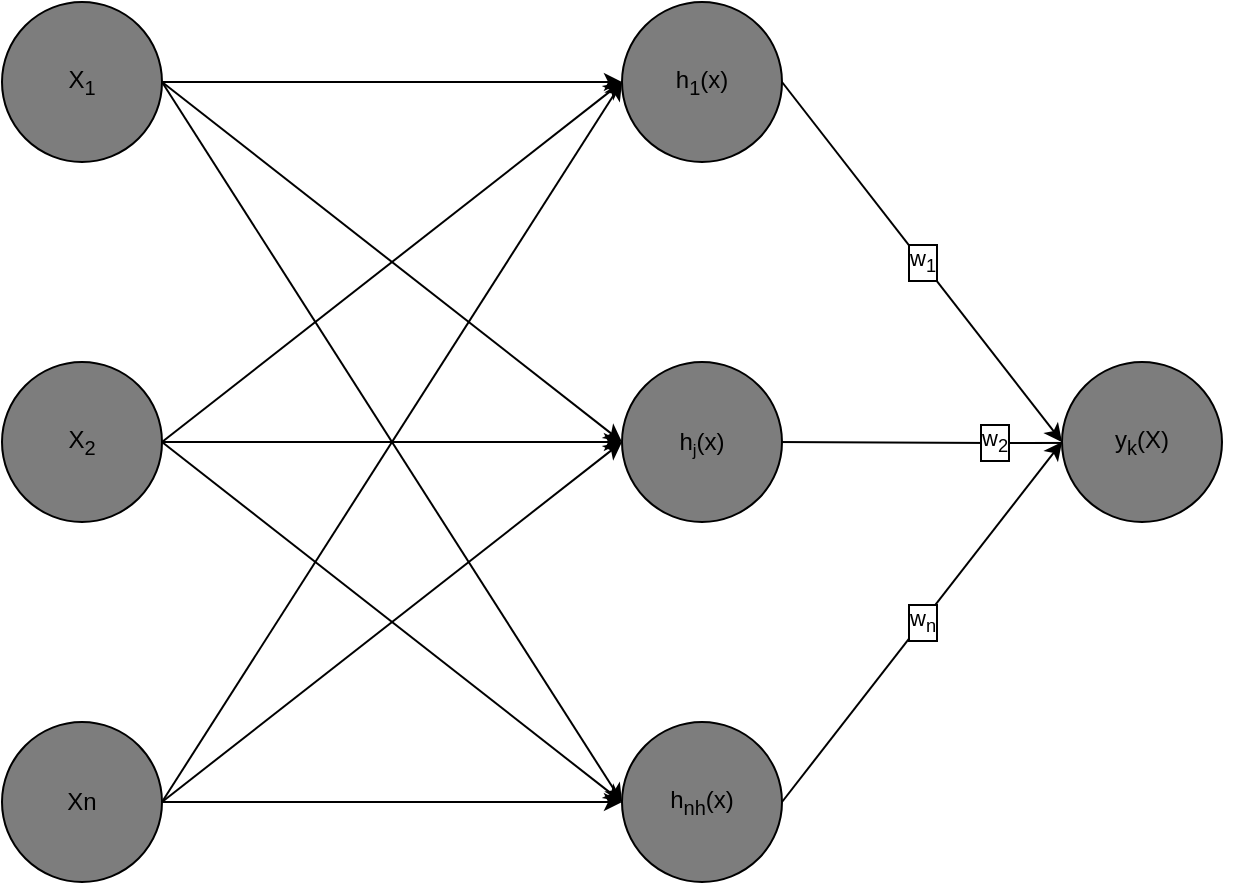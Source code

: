 <mxfile version="21.5.0" type="device">
  <diagram name="Page-1" id="o2uaHp4hZgBTziHo9NyK">
    <mxGraphModel dx="2049" dy="1137" grid="1" gridSize="10" guides="1" tooltips="1" connect="1" arrows="1" fold="1" page="1" pageScale="1" pageWidth="850" pageHeight="1100" math="0" shadow="0">
      <root>
        <mxCell id="0" />
        <mxCell id="1" parent="0" />
        <mxCell id="IWPki4IG5KAyUd7TnJj5-21" value="" style="group" vertex="1" connectable="0" parent="1">
          <mxGeometry x="20" y="20" width="610" height="440" as="geometry" />
        </mxCell>
        <mxCell id="IWPki4IG5KAyUd7TnJj5-1" value="Xn" style="ellipse;whiteSpace=wrap;html=1;aspect=fixed;fontColor=#000000;fillColor=#7D7D7D;" vertex="1" parent="IWPki4IG5KAyUd7TnJj5-21">
          <mxGeometry y="360" width="80" height="80" as="geometry" />
        </mxCell>
        <mxCell id="IWPki4IG5KAyUd7TnJj5-2" value="X&lt;sub&gt;2&lt;/sub&gt;" style="ellipse;whiteSpace=wrap;html=1;aspect=fixed;fontColor=#000000;fillColor=#7D7D7D;" vertex="1" parent="IWPki4IG5KAyUd7TnJj5-21">
          <mxGeometry y="180" width="80" height="80" as="geometry" />
        </mxCell>
        <mxCell id="IWPki4IG5KAyUd7TnJj5-3" value="X&lt;sub&gt;1&lt;/sub&gt;" style="ellipse;whiteSpace=wrap;html=1;aspect=fixed;fontColor=#000000;fillColor=#7D7D7D;" vertex="1" parent="IWPki4IG5KAyUd7TnJj5-21">
          <mxGeometry width="80" height="80" as="geometry" />
        </mxCell>
        <mxCell id="IWPki4IG5KAyUd7TnJj5-4" value="h&lt;sub&gt;nh&lt;/sub&gt;(x)" style="ellipse;whiteSpace=wrap;html=1;aspect=fixed;fontColor=#000000;fillColor=#7D7D7D;" vertex="1" parent="IWPki4IG5KAyUd7TnJj5-21">
          <mxGeometry x="310" y="360" width="80" height="80" as="geometry" />
        </mxCell>
        <mxCell id="IWPki4IG5KAyUd7TnJj5-17" style="edgeStyle=orthogonalEdgeStyle;rounded=0;orthogonalLoop=1;jettySize=auto;html=1;exitX=1;exitY=0.5;exitDx=0;exitDy=0;entryX=0;entryY=0.5;entryDx=0;entryDy=0;" edge="1" parent="IWPki4IG5KAyUd7TnJj5-21" source="IWPki4IG5KAyUd7TnJj5-1" target="IWPki4IG5KAyUd7TnJj5-4">
          <mxGeometry relative="1" as="geometry" />
        </mxCell>
        <mxCell id="IWPki4IG5KAyUd7TnJj5-14" style="rounded=0;orthogonalLoop=1;jettySize=auto;html=1;exitX=1;exitY=0.5;exitDx=0;exitDy=0;entryX=0;entryY=0.5;entryDx=0;entryDy=0;labelBorderColor=default;" edge="1" parent="IWPki4IG5KAyUd7TnJj5-21" source="IWPki4IG5KAyUd7TnJj5-2" target="IWPki4IG5KAyUd7TnJj5-4">
          <mxGeometry relative="1" as="geometry" />
        </mxCell>
        <mxCell id="IWPki4IG5KAyUd7TnJj5-11" style="rounded=0;orthogonalLoop=1;jettySize=auto;html=1;exitX=1;exitY=0.5;exitDx=0;exitDy=0;entryX=0;entryY=0.5;entryDx=0;entryDy=0;labelBorderColor=default;" edge="1" parent="IWPki4IG5KAyUd7TnJj5-21" source="IWPki4IG5KAyUd7TnJj5-3" target="IWPki4IG5KAyUd7TnJj5-4">
          <mxGeometry relative="1" as="geometry" />
        </mxCell>
        <mxCell id="IWPki4IG5KAyUd7TnJj5-19" value="w&lt;sub&gt;2&lt;/sub&gt;" style="edgeStyle=orthogonalEdgeStyle;rounded=0;orthogonalLoop=1;jettySize=auto;html=1;exitX=1;exitY=0.5;exitDx=0;exitDy=0;labelBorderColor=default;" edge="1" parent="IWPki4IG5KAyUd7TnJj5-21">
          <mxGeometry relative="1" as="geometry">
            <mxPoint x="606" y="220.333" as="targetPoint" />
            <mxPoint x="386" y="220" as="sourcePoint" />
          </mxGeometry>
        </mxCell>
        <mxCell id="IWPki4IG5KAyUd7TnJj5-5" value="h&lt;span style=&quot;font-size: 10px;&quot;&gt;&lt;sub&gt;j&lt;/sub&gt;&lt;/span&gt;(x)" style="ellipse;whiteSpace=wrap;html=1;aspect=fixed;fontColor=#000000;fillColor=#7D7D7D;" vertex="1" parent="IWPki4IG5KAyUd7TnJj5-21">
          <mxGeometry x="310" y="180" width="80" height="80" as="geometry" />
        </mxCell>
        <mxCell id="IWPki4IG5KAyUd7TnJj5-16" style="rounded=0;orthogonalLoop=1;jettySize=auto;html=1;exitX=1;exitY=0.5;exitDx=0;exitDy=0;entryX=0;entryY=0.5;entryDx=0;entryDy=0;labelBorderColor=default;" edge="1" parent="IWPki4IG5KAyUd7TnJj5-21" source="IWPki4IG5KAyUd7TnJj5-1" target="IWPki4IG5KAyUd7TnJj5-5">
          <mxGeometry relative="1" as="geometry" />
        </mxCell>
        <mxCell id="IWPki4IG5KAyUd7TnJj5-13" style="edgeStyle=orthogonalEdgeStyle;rounded=0;orthogonalLoop=1;jettySize=auto;html=1;exitX=1;exitY=0.5;exitDx=0;exitDy=0;entryX=0;entryY=0.5;entryDx=0;entryDy=0;labelBorderColor=default;" edge="1" parent="IWPki4IG5KAyUd7TnJj5-21" source="IWPki4IG5KAyUd7TnJj5-2" target="IWPki4IG5KAyUd7TnJj5-5">
          <mxGeometry relative="1" as="geometry" />
        </mxCell>
        <mxCell id="IWPki4IG5KAyUd7TnJj5-10" style="rounded=0;orthogonalLoop=1;jettySize=auto;html=1;exitX=1;exitY=0.5;exitDx=0;exitDy=0;entryX=0;entryY=0.5;entryDx=0;entryDy=0;labelBorderColor=default;" edge="1" parent="IWPki4IG5KAyUd7TnJj5-21" source="IWPki4IG5KAyUd7TnJj5-3" target="IWPki4IG5KAyUd7TnJj5-5">
          <mxGeometry relative="1" as="geometry" />
        </mxCell>
        <mxCell id="IWPki4IG5KAyUd7TnJj5-6" value="h&lt;sub&gt;1&lt;/sub&gt;(x)" style="ellipse;whiteSpace=wrap;html=1;aspect=fixed;fontColor=#000000;fillColor=#7D7D7D;" vertex="1" parent="IWPki4IG5KAyUd7TnJj5-21">
          <mxGeometry x="310" width="80" height="80" as="geometry" />
        </mxCell>
        <mxCell id="IWPki4IG5KAyUd7TnJj5-15" style="rounded=0;orthogonalLoop=1;jettySize=auto;html=1;exitX=1;exitY=0.5;exitDx=0;exitDy=0;entryX=0;entryY=0.5;entryDx=0;entryDy=0;labelBorderColor=default;" edge="1" parent="IWPki4IG5KAyUd7TnJj5-21" source="IWPki4IG5KAyUd7TnJj5-1" target="IWPki4IG5KAyUd7TnJj5-6">
          <mxGeometry relative="1" as="geometry" />
        </mxCell>
        <mxCell id="IWPki4IG5KAyUd7TnJj5-12" style="rounded=0;orthogonalLoop=1;jettySize=auto;html=1;exitX=1;exitY=0.5;exitDx=0;exitDy=0;entryX=0;entryY=0.5;entryDx=0;entryDy=0;labelBorderColor=default;" edge="1" parent="IWPki4IG5KAyUd7TnJj5-21" source="IWPki4IG5KAyUd7TnJj5-2" target="IWPki4IG5KAyUd7TnJj5-6">
          <mxGeometry relative="1" as="geometry" />
        </mxCell>
        <mxCell id="IWPki4IG5KAyUd7TnJj5-8" style="edgeStyle=orthogonalEdgeStyle;rounded=0;orthogonalLoop=1;jettySize=auto;html=1;exitX=1;exitY=0.5;exitDx=0;exitDy=0;entryX=0;entryY=0.5;entryDx=0;entryDy=0;labelBorderColor=default;" edge="1" parent="IWPki4IG5KAyUd7TnJj5-21" source="IWPki4IG5KAyUd7TnJj5-3" target="IWPki4IG5KAyUd7TnJj5-6">
          <mxGeometry relative="1" as="geometry" />
        </mxCell>
        <mxCell id="IWPki4IG5KAyUd7TnJj5-7" value="y&lt;sub&gt;k&lt;/sub&gt;(X)" style="ellipse;whiteSpace=wrap;html=1;aspect=fixed;fontColor=#000000;fillColor=#7D7D7D;" vertex="1" parent="IWPki4IG5KAyUd7TnJj5-21">
          <mxGeometry x="530" y="180" width="80" height="80" as="geometry" />
        </mxCell>
        <mxCell id="IWPki4IG5KAyUd7TnJj5-20" value="w&lt;sub&gt;n&lt;/sub&gt;" style="rounded=0;orthogonalLoop=1;jettySize=auto;html=1;exitX=1;exitY=0.5;exitDx=0;exitDy=0;entryX=0;entryY=0.5;entryDx=0;entryDy=0;labelBorderColor=default;" edge="1" parent="IWPki4IG5KAyUd7TnJj5-21" source="IWPki4IG5KAyUd7TnJj5-4" target="IWPki4IG5KAyUd7TnJj5-7">
          <mxGeometry relative="1" as="geometry" />
        </mxCell>
        <mxCell id="IWPki4IG5KAyUd7TnJj5-18" value="w&lt;sub&gt;1&lt;/sub&gt;" style="rounded=0;orthogonalLoop=1;jettySize=auto;html=1;exitX=1;exitY=0.5;exitDx=0;exitDy=0;entryX=0;entryY=0.5;entryDx=0;entryDy=0;labelBorderColor=default;" edge="1" parent="IWPki4IG5KAyUd7TnJj5-21" source="IWPki4IG5KAyUd7TnJj5-6" target="IWPki4IG5KAyUd7TnJj5-7">
          <mxGeometry relative="1" as="geometry" />
        </mxCell>
      </root>
    </mxGraphModel>
  </diagram>
</mxfile>
